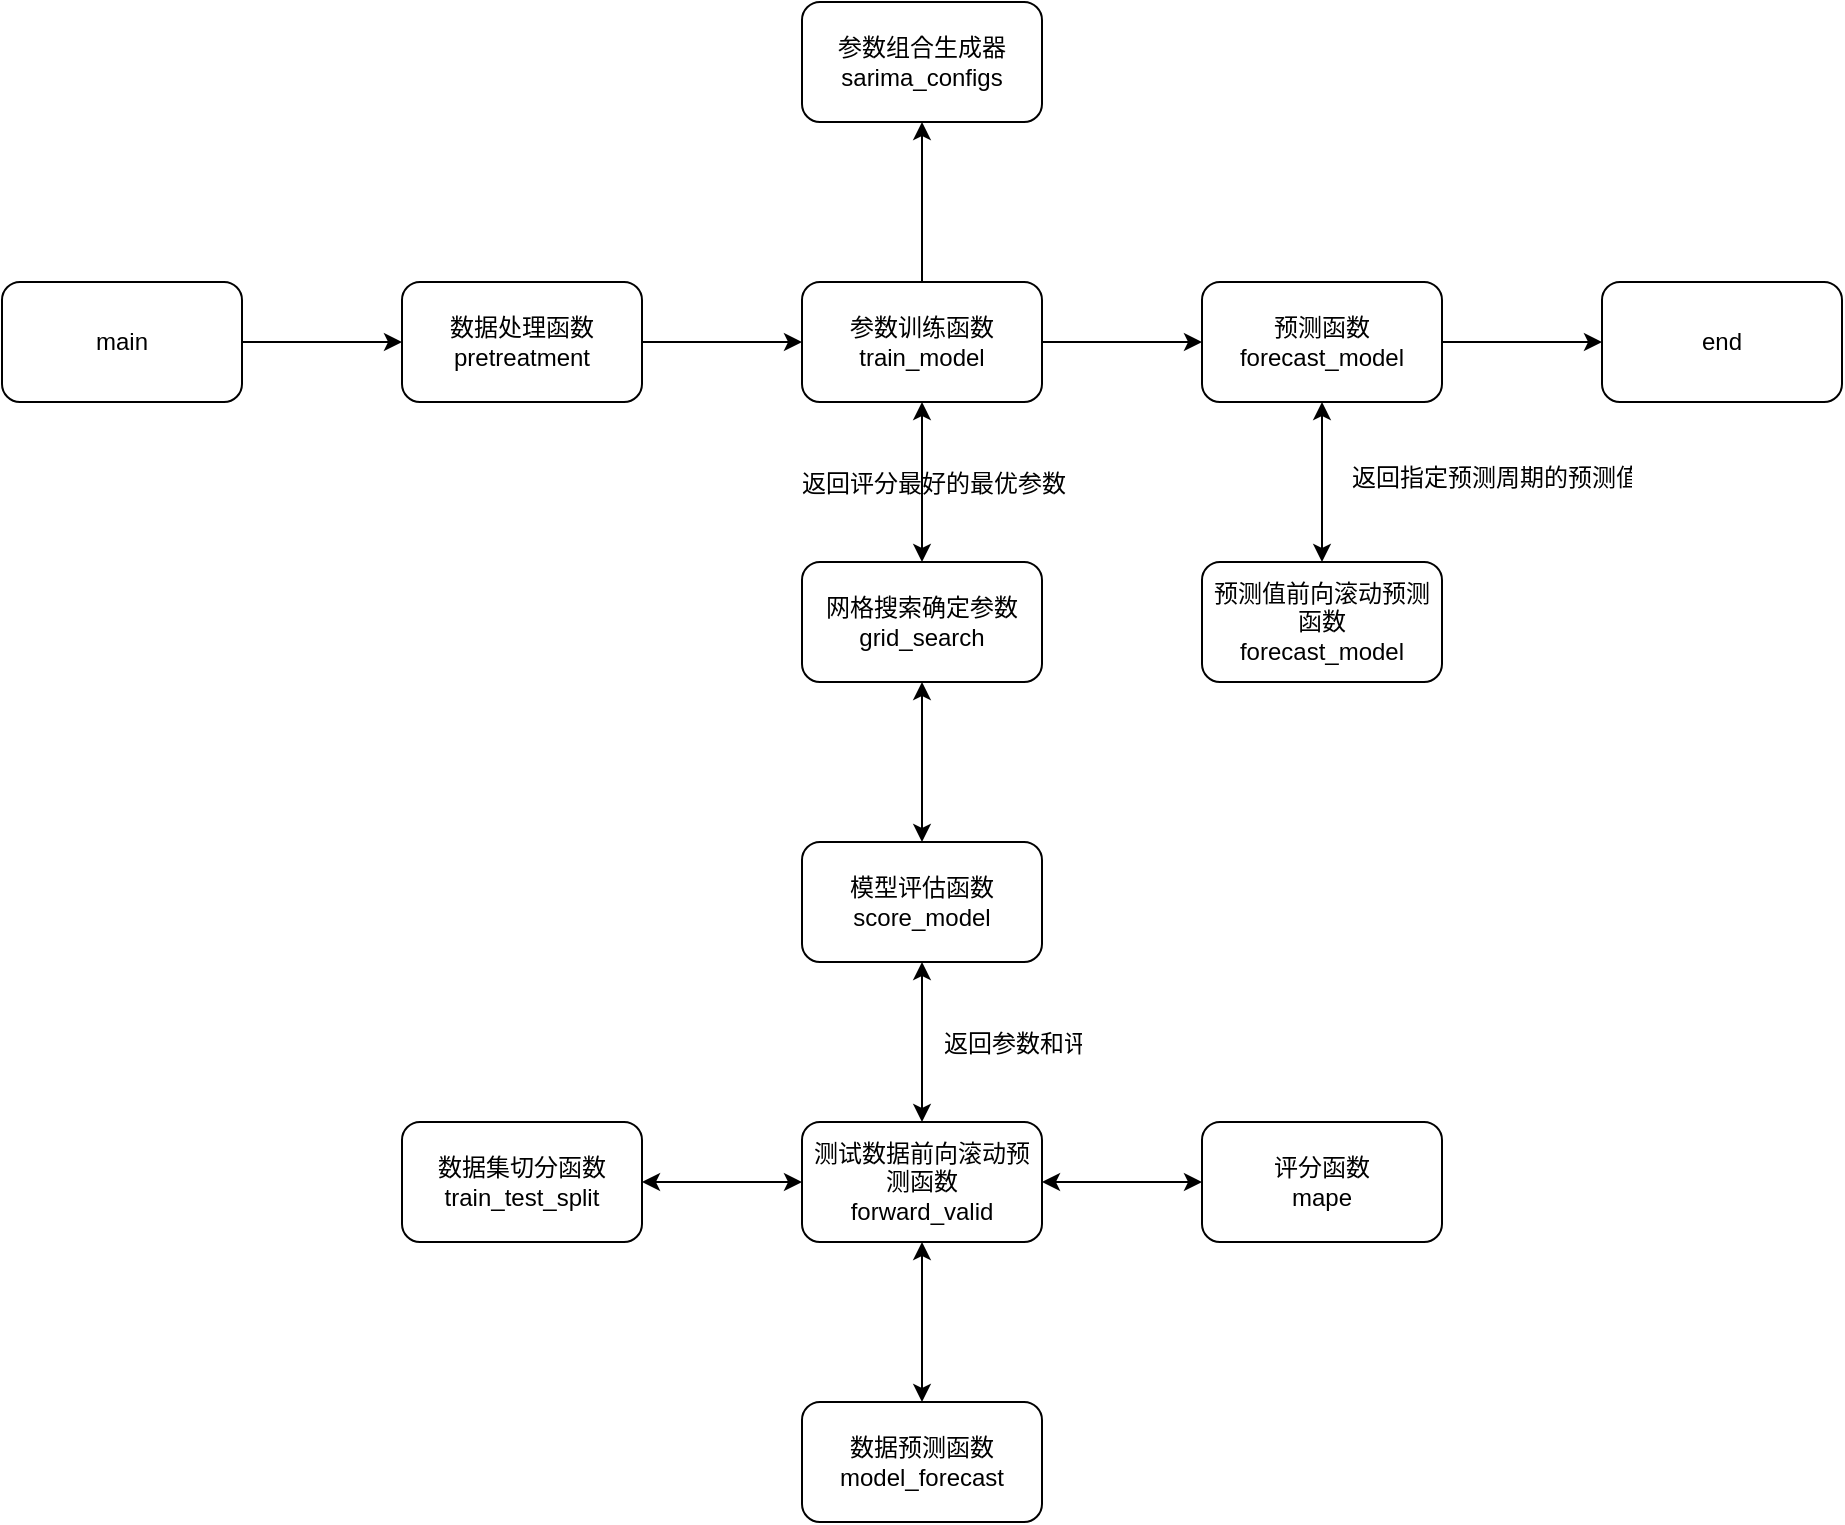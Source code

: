 <mxfile>
    <diagram id="l0-A8_g5PncMjfIjgz5y" name="第 1 页">
        <mxGraphModel dx="421" dy="-3323" grid="0" gridSize="10" guides="1" tooltips="1" connect="1" arrows="1" fold="1" page="0" pageScale="1" pageWidth="827" pageHeight="1169" background="none" math="0" shadow="0">
            <root>
                <mxCell id="0"/>
                <mxCell id="1" parent="0"/>
                <mxCell id="110" value="" style="group" parent="1" vertex="1" connectable="0">
                    <mxGeometry x="3088" y="5329" width="920" height="760" as="geometry"/>
                </mxCell>
                <mxCell id="71" value="main" style="rounded=1;whiteSpace=wrap;html=1;" parent="110" vertex="1">
                    <mxGeometry y="140" width="120" height="60" as="geometry"/>
                </mxCell>
                <mxCell id="72" value="数据处理函数&lt;br&gt;pretreatment" style="rounded=1;whiteSpace=wrap;html=1;" parent="110" vertex="1">
                    <mxGeometry x="200" y="140" width="120" height="60" as="geometry"/>
                </mxCell>
                <mxCell id="73" value="" style="edgeStyle=none;html=1;" parent="110" source="71" target="72" edge="1">
                    <mxGeometry relative="1" as="geometry"/>
                </mxCell>
                <mxCell id="74" value="参数训练函数&lt;br&gt;train_model" style="rounded=1;whiteSpace=wrap;html=1;" parent="110" vertex="1">
                    <mxGeometry x="400" y="140" width="120" height="60" as="geometry"/>
                </mxCell>
                <mxCell id="75" value="" style="edgeStyle=none;html=1;" parent="110" source="72" target="74" edge="1">
                    <mxGeometry relative="1" as="geometry"/>
                </mxCell>
                <mxCell id="76" value="参数组合生成器&lt;br&gt;sarima_configs" style="rounded=1;whiteSpace=wrap;html=1;" parent="110" vertex="1">
                    <mxGeometry x="400" width="120" height="60" as="geometry"/>
                </mxCell>
                <mxCell id="77" value="" style="edgeStyle=none;html=1;" parent="110" source="74" target="76" edge="1">
                    <mxGeometry relative="1" as="geometry"/>
                </mxCell>
                <mxCell id="78" value="网格搜索确定参数&lt;br&gt;grid_search" style="rounded=1;whiteSpace=wrap;html=1;" parent="110" vertex="1">
                    <mxGeometry x="400" y="280" width="120" height="60" as="geometry"/>
                </mxCell>
                <mxCell id="80" value="模型评估函数&lt;br&gt;score_model" style="rounded=1;whiteSpace=wrap;html=1;" parent="110" vertex="1">
                    <mxGeometry x="400" y="420" width="120" height="60" as="geometry"/>
                </mxCell>
                <mxCell id="82" value="测试数据前向滚动预测函数&lt;br&gt;forward_valid" style="rounded=1;whiteSpace=wrap;html=1;" parent="110" vertex="1">
                    <mxGeometry x="400" y="560" width="120" height="60" as="geometry"/>
                </mxCell>
                <mxCell id="84" value="数据集切分函数&lt;br&gt;train_test_split" style="rounded=1;whiteSpace=wrap;html=1;" parent="110" vertex="1">
                    <mxGeometry x="200" y="560" width="120" height="60" as="geometry"/>
                </mxCell>
                <mxCell id="86" value="数据预测函数&lt;br&gt;model_forecast" style="rounded=1;whiteSpace=wrap;html=1;" parent="110" vertex="1">
                    <mxGeometry x="400" y="700" width="120" height="60" as="geometry"/>
                </mxCell>
                <mxCell id="88" value="评分函数&lt;br&gt;mape" style="rounded=1;whiteSpace=wrap;html=1;" parent="110" vertex="1">
                    <mxGeometry x="600" y="560" width="120" height="60" as="geometry"/>
                </mxCell>
                <mxCell id="91" value="" style="endArrow=classic;startArrow=classic;html=1;" parent="110" source="82" target="80" edge="1">
                    <mxGeometry width="50" height="50" relative="1" as="geometry">
                        <mxPoint x="393" y="528" as="sourcePoint"/>
                        <mxPoint x="443" y="478" as="targetPoint"/>
                    </mxGeometry>
                </mxCell>
                <mxCell id="92" value="返回参数和评分值" style="text;strokeColor=none;fillColor=none;align=left;verticalAlign=middle;spacingLeft=4;spacingRight=4;overflow=hidden;points=[[0,0.5],[1,0.5]];portConstraint=eastwest;rotatable=0;" parent="110" vertex="1">
                    <mxGeometry x="465" y="505" width="80" height="30" as="geometry"/>
                </mxCell>
                <mxCell id="93" value="返回评分最好的最优参数" style="text;strokeColor=none;fillColor=none;align=left;verticalAlign=middle;spacingLeft=4;spacingRight=4;overflow=hidden;points=[[0,0.5],[1,0.5]];portConstraint=eastwest;rotatable=0;" parent="110" vertex="1">
                    <mxGeometry x="394" y="225" width="151" height="30" as="geometry"/>
                </mxCell>
                <mxCell id="94" value="预测函数&lt;br&gt;forecast_model" style="rounded=1;whiteSpace=wrap;html=1;" parent="110" vertex="1">
                    <mxGeometry x="600" y="140" width="120" height="60" as="geometry"/>
                </mxCell>
                <mxCell id="96" value="预测值前向滚动预测函数&lt;br&gt;forecast_model" style="rounded=1;whiteSpace=wrap;html=1;" parent="110" vertex="1">
                    <mxGeometry x="600" y="280" width="120" height="60" as="geometry"/>
                </mxCell>
                <mxCell id="100" value="返回指定预测周期的预测值" style="text;strokeColor=none;fillColor=none;align=left;verticalAlign=middle;spacingLeft=4;spacingRight=4;overflow=hidden;points=[[0,0.5],[1,0.5]];portConstraint=eastwest;rotatable=0;" parent="110" vertex="1">
                    <mxGeometry x="669" y="222" width="151" height="30" as="geometry"/>
                </mxCell>
                <mxCell id="101" value="end" style="rounded=1;whiteSpace=wrap;html=1;" parent="110" vertex="1">
                    <mxGeometry x="800" y="140" width="120" height="60" as="geometry"/>
                </mxCell>
                <mxCell id="104" value="" style="endArrow=classic;startArrow=classic;html=1;" parent="110" source="84" target="82" edge="1">
                    <mxGeometry width="50" height="50" relative="1" as="geometry">
                        <mxPoint x="608" y="454" as="sourcePoint"/>
                        <mxPoint x="658" y="404" as="targetPoint"/>
                    </mxGeometry>
                </mxCell>
                <mxCell id="105" value="" style="endArrow=classic;startArrow=classic;html=1;" parent="110" source="96" target="94" edge="1">
                    <mxGeometry width="50" height="50" relative="1" as="geometry">
                        <mxPoint x="553" y="423" as="sourcePoint"/>
                        <mxPoint x="603" y="373" as="targetPoint"/>
                    </mxGeometry>
                </mxCell>
                <mxCell id="106" value="" style="endArrow=classic;startArrow=classic;html=1;" parent="110" source="78" target="74" edge="1">
                    <mxGeometry width="50" height="50" relative="1" as="geometry">
                        <mxPoint x="573" y="280" as="sourcePoint"/>
                        <mxPoint x="623" y="230" as="targetPoint"/>
                    </mxGeometry>
                </mxCell>
                <mxCell id="107" value="" style="endArrow=classic;startArrow=classic;html=1;" parent="110" source="80" target="78" edge="1">
                    <mxGeometry width="50" height="50" relative="1" as="geometry">
                        <mxPoint x="573" y="443" as="sourcePoint"/>
                        <mxPoint x="623" y="393" as="targetPoint"/>
                    </mxGeometry>
                </mxCell>
                <mxCell id="95" value="" style="edgeStyle=none;html=1;" parent="110" source="74" target="94" edge="1">
                    <mxGeometry relative="1" as="geometry"/>
                </mxCell>
                <mxCell id="108" value="" style="endArrow=classic;startArrow=classic;html=1;" parent="110" source="82" target="88" edge="1">
                    <mxGeometry width="50" height="50" relative="1" as="geometry">
                        <mxPoint x="597" y="557" as="sourcePoint"/>
                        <mxPoint x="647" y="507" as="targetPoint"/>
                    </mxGeometry>
                </mxCell>
                <mxCell id="102" value="" style="edgeStyle=none;html=1;" parent="110" source="94" target="101" edge="1">
                    <mxGeometry relative="1" as="geometry"/>
                </mxCell>
                <mxCell id="109" value="" style="endArrow=classic;startArrow=classic;html=1;" parent="110" source="86" target="82" edge="1">
                    <mxGeometry width="50" height="50" relative="1" as="geometry">
                        <mxPoint x="628" y="474" as="sourcePoint"/>
                        <mxPoint x="678" y="424" as="targetPoint"/>
                    </mxGeometry>
                </mxCell>
            </root>
        </mxGraphModel>
    </diagram>
</mxfile>